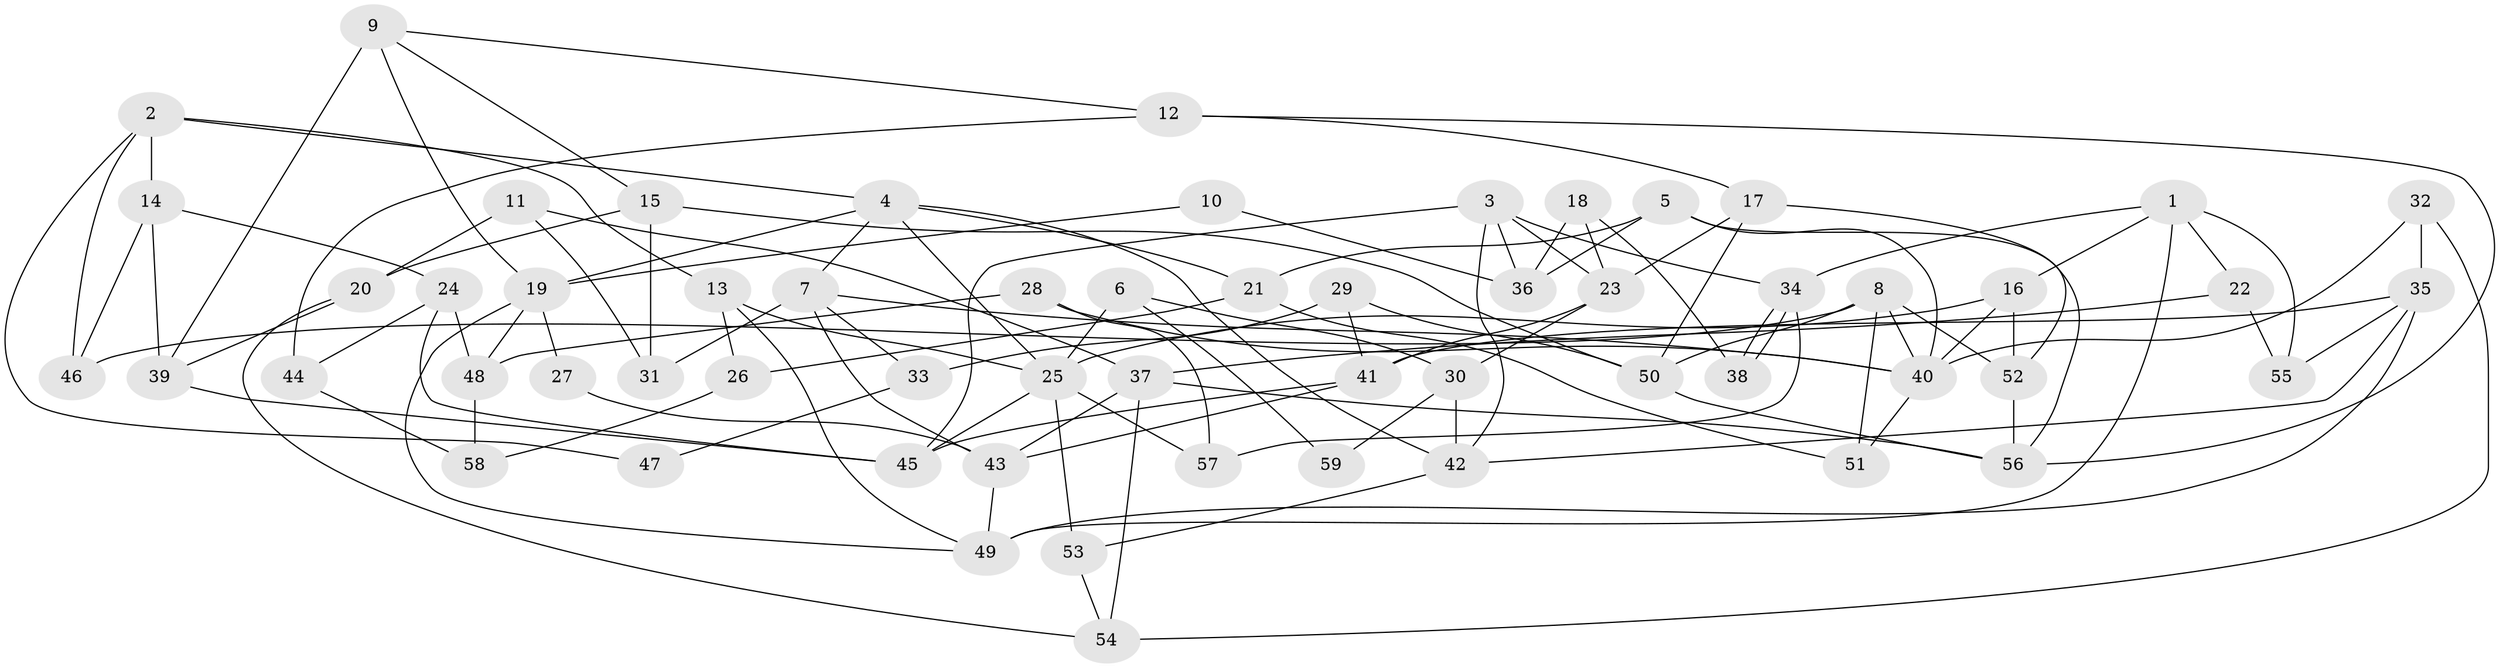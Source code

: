 // coarse degree distribution, {5: 0.19047619047619047, 9: 0.047619047619047616, 3: 0.2857142857142857, 4: 0.2619047619047619, 6: 0.047619047619047616, 8: 0.047619047619047616, 2: 0.11904761904761904}
// Generated by graph-tools (version 1.1) at 2025/51/03/04/25 22:51:17]
// undirected, 59 vertices, 118 edges
graph export_dot {
  node [color=gray90,style=filled];
  1;
  2;
  3;
  4;
  5;
  6;
  7;
  8;
  9;
  10;
  11;
  12;
  13;
  14;
  15;
  16;
  17;
  18;
  19;
  20;
  21;
  22;
  23;
  24;
  25;
  26;
  27;
  28;
  29;
  30;
  31;
  32;
  33;
  34;
  35;
  36;
  37;
  38;
  39;
  40;
  41;
  42;
  43;
  44;
  45;
  46;
  47;
  48;
  49;
  50;
  51;
  52;
  53;
  54;
  55;
  56;
  57;
  58;
  59;
  1 -- 55;
  1 -- 34;
  1 -- 16;
  1 -- 22;
  1 -- 49;
  2 -- 4;
  2 -- 46;
  2 -- 13;
  2 -- 14;
  2 -- 47;
  3 -- 45;
  3 -- 34;
  3 -- 23;
  3 -- 36;
  3 -- 42;
  4 -- 25;
  4 -- 7;
  4 -- 19;
  4 -- 21;
  4 -- 42;
  5 -- 21;
  5 -- 40;
  5 -- 36;
  5 -- 56;
  6 -- 30;
  6 -- 25;
  6 -- 59;
  7 -- 40;
  7 -- 43;
  7 -- 31;
  7 -- 33;
  8 -- 52;
  8 -- 40;
  8 -- 46;
  8 -- 50;
  8 -- 51;
  9 -- 12;
  9 -- 19;
  9 -- 15;
  9 -- 39;
  10 -- 19;
  10 -- 36;
  11 -- 37;
  11 -- 20;
  11 -- 31;
  12 -- 56;
  12 -- 17;
  12 -- 44;
  13 -- 49;
  13 -- 25;
  13 -- 26;
  14 -- 39;
  14 -- 24;
  14 -- 46;
  15 -- 31;
  15 -- 20;
  15 -- 50;
  16 -- 25;
  16 -- 40;
  16 -- 52;
  17 -- 50;
  17 -- 52;
  17 -- 23;
  18 -- 36;
  18 -- 23;
  18 -- 38;
  19 -- 49;
  19 -- 27;
  19 -- 48;
  20 -- 54;
  20 -- 39;
  21 -- 51;
  21 -- 26;
  22 -- 37;
  22 -- 55;
  23 -- 30;
  23 -- 41;
  24 -- 44;
  24 -- 45;
  24 -- 48;
  25 -- 45;
  25 -- 53;
  25 -- 57;
  26 -- 58;
  27 -- 43;
  28 -- 48;
  28 -- 40;
  28 -- 57;
  29 -- 50;
  29 -- 41;
  29 -- 33;
  30 -- 42;
  30 -- 59;
  32 -- 35;
  32 -- 54;
  32 -- 40;
  33 -- 47;
  34 -- 57;
  34 -- 38;
  34 -- 38;
  35 -- 42;
  35 -- 41;
  35 -- 49;
  35 -- 55;
  37 -- 43;
  37 -- 56;
  37 -- 54;
  39 -- 45;
  40 -- 51;
  41 -- 45;
  41 -- 43;
  42 -- 53;
  43 -- 49;
  44 -- 58;
  48 -- 58;
  50 -- 56;
  52 -- 56;
  53 -- 54;
}
